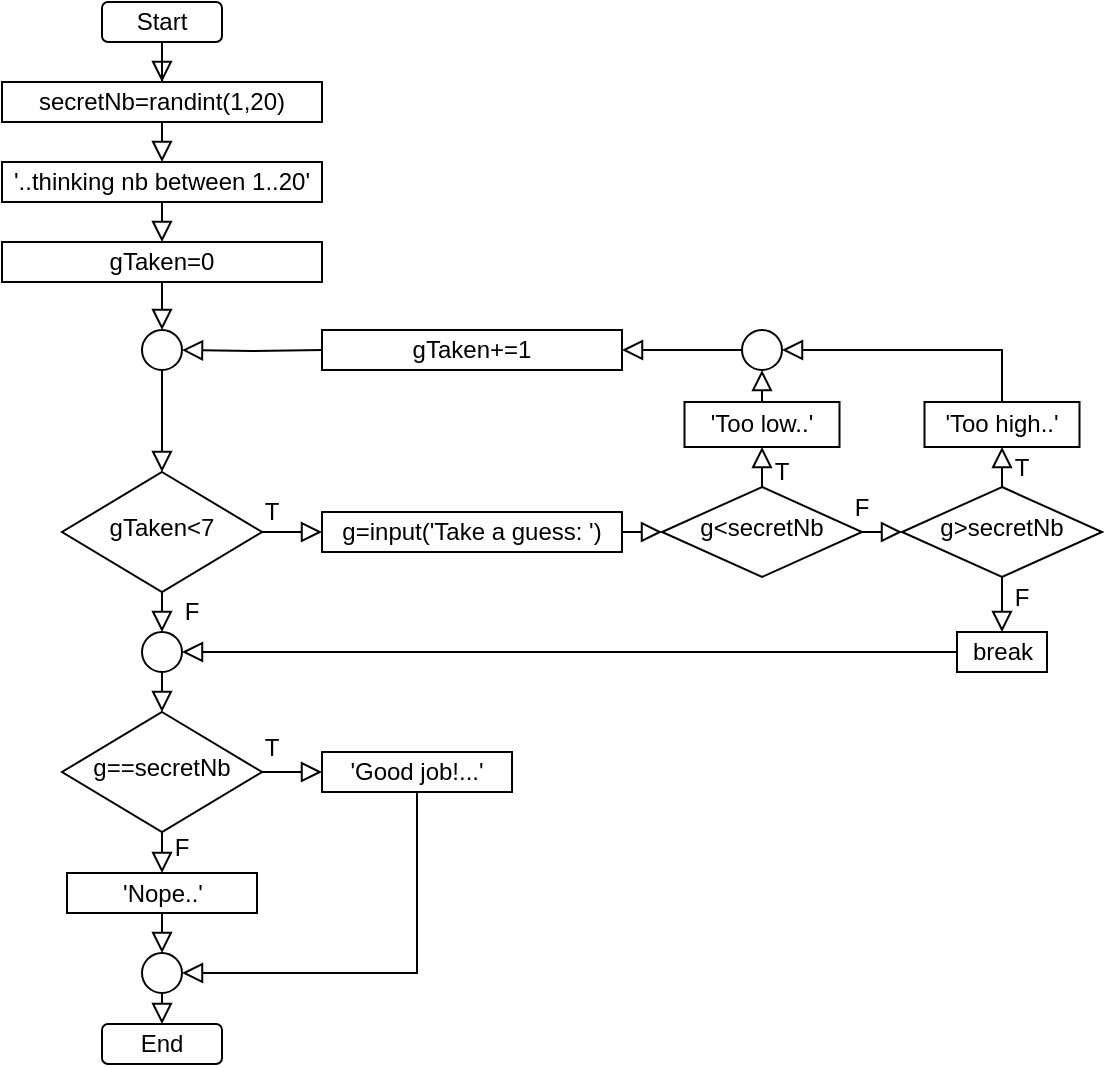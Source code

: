 <mxfile version="14.8.4" type="github">
  <diagram id="C5RBs43oDa-KdzZeNtuy" name="Page-1">
    <mxGraphModel dx="1278" dy="600" grid="1" gridSize="10" guides="1" tooltips="1" connect="1" arrows="1" fold="1" page="1" pageScale="1" pageWidth="827" pageHeight="1169" math="0" shadow="0">
      <root>
        <mxCell id="WIyWlLk6GJQsqaUBKTNV-0" />
        <mxCell id="WIyWlLk6GJQsqaUBKTNV-1" parent="WIyWlLk6GJQsqaUBKTNV-0" />
        <mxCell id="dquBDjCJUImRudF7uTo_-72" value="" style="group" vertex="1" connectable="0" parent="WIyWlLk6GJQsqaUBKTNV-1">
          <mxGeometry x="60" y="40" width="550" height="531" as="geometry" />
        </mxCell>
        <mxCell id="dquBDjCJUImRudF7uTo_-52" value="T" style="text;html=1;strokeColor=none;fillColor=none;align=center;verticalAlign=middle;whiteSpace=wrap;rounded=0;" vertex="1" parent="dquBDjCJUImRudF7uTo_-72">
          <mxGeometry x="370" y="225" width="40" height="20" as="geometry" />
        </mxCell>
        <mxCell id="dquBDjCJUImRudF7uTo_-55" value="T" style="text;html=1;strokeColor=none;fillColor=none;align=center;verticalAlign=middle;whiteSpace=wrap;rounded=0;" vertex="1" parent="dquBDjCJUImRudF7uTo_-72">
          <mxGeometry x="490" y="222.5" width="40" height="20" as="geometry" />
        </mxCell>
        <mxCell id="dquBDjCJUImRudF7uTo_-0" value="End" style="rounded=1;whiteSpace=wrap;html=1;fontSize=12;glass=0;strokeWidth=1;shadow=0;" vertex="1" parent="dquBDjCJUImRudF7uTo_-72">
          <mxGeometry x="50" y="511" width="60" height="20" as="geometry" />
        </mxCell>
        <mxCell id="WIyWlLk6GJQsqaUBKTNV-3" value="Start" style="rounded=1;whiteSpace=wrap;html=1;fontSize=12;glass=0;strokeWidth=1;shadow=0;" parent="dquBDjCJUImRudF7uTo_-72" vertex="1">
          <mxGeometry x="50" width="60" height="20" as="geometry" />
        </mxCell>
        <mxCell id="WIyWlLk6GJQsqaUBKTNV-6" value="gTaken&amp;lt;7" style="rhombus;whiteSpace=wrap;html=1;shadow=0;fontFamily=Helvetica;fontSize=12;align=center;strokeWidth=1;spacing=6;spacingTop=-4;" parent="dquBDjCJUImRudF7uTo_-72" vertex="1">
          <mxGeometry x="30" y="235" width="100" height="60" as="geometry" />
        </mxCell>
        <mxCell id="dquBDjCJUImRudF7uTo_-1" value="secretNb=randint(1,20)" style="rounded=0;whiteSpace=wrap;html=1;" vertex="1" parent="dquBDjCJUImRudF7uTo_-72">
          <mxGeometry y="40" width="160" height="20" as="geometry" />
        </mxCell>
        <mxCell id="WIyWlLk6GJQsqaUBKTNV-2" value="" style="rounded=0;html=1;jettySize=auto;orthogonalLoop=1;fontSize=11;endArrow=block;endFill=0;endSize=8;strokeWidth=1;shadow=0;labelBackgroundColor=none;edgeStyle=orthogonalEdgeStyle;entryX=0.5;entryY=0;entryDx=0;entryDy=0;" parent="dquBDjCJUImRudF7uTo_-72" source="WIyWlLk6GJQsqaUBKTNV-3" target="dquBDjCJUImRudF7uTo_-1" edge="1">
          <mxGeometry as="geometry">
            <mxPoint x="80" y="20" as="targetPoint" />
          </mxGeometry>
        </mxCell>
        <mxCell id="dquBDjCJUImRudF7uTo_-3" value="&#39;..thinking nb between 1..20&#39;" style="rounded=0;whiteSpace=wrap;html=1;" vertex="1" parent="dquBDjCJUImRudF7uTo_-72">
          <mxGeometry y="80" width="160" height="20" as="geometry" />
        </mxCell>
        <mxCell id="dquBDjCJUImRudF7uTo_-5" value="gTaken=0" style="rounded=0;whiteSpace=wrap;html=1;" vertex="1" parent="dquBDjCJUImRudF7uTo_-72">
          <mxGeometry y="120" width="160" height="20" as="geometry" />
        </mxCell>
        <mxCell id="dquBDjCJUImRudF7uTo_-7" value="g=input(&#39;Take a guess: &#39;)" style="rounded=0;whiteSpace=wrap;html=1;" vertex="1" parent="dquBDjCJUImRudF7uTo_-72">
          <mxGeometry x="160" y="255" width="150" height="20" as="geometry" />
        </mxCell>
        <mxCell id="dquBDjCJUImRudF7uTo_-10" value="g&amp;lt;secretNb" style="rhombus;whiteSpace=wrap;html=1;shadow=0;fontFamily=Helvetica;fontSize=12;align=center;strokeWidth=1;spacing=6;spacingTop=-4;" vertex="1" parent="dquBDjCJUImRudF7uTo_-72">
          <mxGeometry x="330" y="242.5" width="100" height="45" as="geometry" />
        </mxCell>
        <mxCell id="dquBDjCJUImRudF7uTo_-11" value="g&amp;gt;secretNb" style="rhombus;whiteSpace=wrap;html=1;shadow=0;fontFamily=Helvetica;fontSize=12;align=center;strokeWidth=1;spacing=6;spacingTop=-4;" vertex="1" parent="dquBDjCJUImRudF7uTo_-72">
          <mxGeometry x="450" y="242.5" width="100" height="45" as="geometry" />
        </mxCell>
        <mxCell id="dquBDjCJUImRudF7uTo_-12" value="break" style="rounded=0;whiteSpace=wrap;html=1;" vertex="1" parent="dquBDjCJUImRudF7uTo_-72">
          <mxGeometry x="477.5" y="315" width="45" height="20" as="geometry" />
        </mxCell>
        <mxCell id="dquBDjCJUImRudF7uTo_-14" value="" style="rounded=0;html=1;jettySize=auto;orthogonalLoop=1;fontSize=11;endArrow=block;endFill=0;endSize=8;strokeWidth=1;shadow=0;labelBackgroundColor=none;edgeStyle=orthogonalEdgeStyle;exitX=0.5;exitY=1;exitDx=0;exitDy=0;entryX=0.5;entryY=0;entryDx=0;entryDy=0;" edge="1" parent="dquBDjCJUImRudF7uTo_-72" source="dquBDjCJUImRudF7uTo_-1" target="dquBDjCJUImRudF7uTo_-3">
          <mxGeometry as="geometry">
            <mxPoint x="380" y="-30" as="sourcePoint" />
            <mxPoint x="370" y="60" as="targetPoint" />
            <Array as="points">
              <mxPoint x="80" y="60" />
              <mxPoint x="80" y="60" />
            </Array>
          </mxGeometry>
        </mxCell>
        <mxCell id="dquBDjCJUImRudF7uTo_-15" value="" style="rounded=0;html=1;jettySize=auto;orthogonalLoop=1;fontSize=11;endArrow=block;endFill=0;endSize=8;strokeWidth=1;shadow=0;labelBackgroundColor=none;edgeStyle=orthogonalEdgeStyle;exitX=0.5;exitY=1;exitDx=0;exitDy=0;entryX=0.5;entryY=0;entryDx=0;entryDy=0;" edge="1" parent="dquBDjCJUImRudF7uTo_-72" source="dquBDjCJUImRudF7uTo_-3" target="dquBDjCJUImRudF7uTo_-5">
          <mxGeometry as="geometry">
            <mxPoint x="380" y="-30" as="sourcePoint" />
            <mxPoint x="370" y="60" as="targetPoint" />
          </mxGeometry>
        </mxCell>
        <mxCell id="dquBDjCJUImRudF7uTo_-16" value="" style="rounded=0;html=1;jettySize=auto;orthogonalLoop=1;fontSize=11;endArrow=block;endFill=0;endSize=8;strokeWidth=1;shadow=0;labelBackgroundColor=none;edgeStyle=orthogonalEdgeStyle;exitX=0.5;exitY=1;exitDx=0;exitDy=0;" edge="1" parent="dquBDjCJUImRudF7uTo_-72" source="dquBDjCJUImRudF7uTo_-5">
          <mxGeometry as="geometry">
            <mxPoint x="380" y="-36" as="sourcePoint" />
            <mxPoint x="80" y="164" as="targetPoint" />
          </mxGeometry>
        </mxCell>
        <mxCell id="dquBDjCJUImRudF7uTo_-20" value="" style="rounded=0;html=1;jettySize=auto;orthogonalLoop=1;fontSize=11;endArrow=block;endFill=0;endSize=8;strokeWidth=1;shadow=0;labelBackgroundColor=none;edgeStyle=orthogonalEdgeStyle;exitX=1;exitY=0.5;exitDx=0;exitDy=0;" edge="1" parent="dquBDjCJUImRudF7uTo_-72" source="WIyWlLk6GJQsqaUBKTNV-6">
          <mxGeometry y="31" as="geometry">
            <mxPoint x="380" y="35" as="sourcePoint" />
            <mxPoint x="160" y="265" as="targetPoint" />
          </mxGeometry>
        </mxCell>
        <mxCell id="dquBDjCJUImRudF7uTo_-21" value="T" style="text;html=1;strokeColor=none;fillColor=none;align=center;verticalAlign=middle;whiteSpace=wrap;rounded=0;" vertex="1" parent="dquBDjCJUImRudF7uTo_-72">
          <mxGeometry x="115" y="245" width="40" height="20" as="geometry" />
        </mxCell>
        <mxCell id="dquBDjCJUImRudF7uTo_-22" value="F" style="text;html=1;strokeColor=none;fillColor=none;align=center;verticalAlign=middle;whiteSpace=wrap;rounded=0;" vertex="1" parent="dquBDjCJUImRudF7uTo_-72">
          <mxGeometry x="75" y="295" width="40" height="20" as="geometry" />
        </mxCell>
        <mxCell id="dquBDjCJUImRudF7uTo_-23" value="g==secretNb" style="rhombus;whiteSpace=wrap;html=1;shadow=0;fontFamily=Helvetica;fontSize=12;align=center;strokeWidth=1;spacing=6;spacingTop=-4;" vertex="1" parent="dquBDjCJUImRudF7uTo_-72">
          <mxGeometry x="30" y="355" width="100" height="60" as="geometry" />
        </mxCell>
        <mxCell id="dquBDjCJUImRudF7uTo_-24" value="" style="rounded=0;html=1;jettySize=auto;orthogonalLoop=1;fontSize=11;endArrow=block;endFill=0;endSize=8;strokeWidth=1;shadow=0;labelBackgroundColor=none;edgeStyle=orthogonalEdgeStyle;entryX=0.5;entryY=0;entryDx=0;entryDy=0;" edge="1" parent="dquBDjCJUImRudF7uTo_-72" target="dquBDjCJUImRudF7uTo_-41">
          <mxGeometry y="31" as="geometry">
            <mxPoint x="80" y="295" as="sourcePoint" />
            <mxPoint x="80" y="325" as="targetPoint" />
          </mxGeometry>
        </mxCell>
        <mxCell id="dquBDjCJUImRudF7uTo_-25" value="" style="ellipse;whiteSpace=wrap;html=1;aspect=fixed;" vertex="1" parent="dquBDjCJUImRudF7uTo_-72">
          <mxGeometry x="70" y="475.5" width="20" height="20" as="geometry" />
        </mxCell>
        <mxCell id="dquBDjCJUImRudF7uTo_-26" value="&#39;Nope..&#39;" style="rounded=0;whiteSpace=wrap;html=1;" vertex="1" parent="dquBDjCJUImRudF7uTo_-72">
          <mxGeometry x="32.5" y="435.5" width="95" height="20" as="geometry" />
        </mxCell>
        <mxCell id="dquBDjCJUImRudF7uTo_-27" value="&#39;Good job!...&#39;" style="rounded=0;whiteSpace=wrap;html=1;" vertex="1" parent="dquBDjCJUImRudF7uTo_-72">
          <mxGeometry x="160" y="375" width="95" height="20" as="geometry" />
        </mxCell>
        <mxCell id="dquBDjCJUImRudF7uTo_-30" value="" style="rounded=0;html=1;jettySize=auto;orthogonalLoop=1;fontSize=11;endArrow=block;endFill=0;endSize=8;strokeWidth=1;shadow=0;labelBackgroundColor=none;edgeStyle=orthogonalEdgeStyle;exitX=0.5;exitY=1;exitDx=0;exitDy=0;entryX=0.5;entryY=0;entryDx=0;entryDy=0;" edge="1" parent="dquBDjCJUImRudF7uTo_-72" source="dquBDjCJUImRudF7uTo_-23" target="dquBDjCJUImRudF7uTo_-26">
          <mxGeometry y="31" as="geometry">
            <mxPoint x="380" y="62.5" as="sourcePoint" />
            <mxPoint x="80" y="435.5" as="targetPoint" />
          </mxGeometry>
        </mxCell>
        <mxCell id="dquBDjCJUImRudF7uTo_-32" value="" style="rounded=0;html=1;jettySize=auto;orthogonalLoop=1;fontSize=11;endArrow=block;endFill=0;endSize=8;strokeWidth=1;shadow=0;labelBackgroundColor=none;edgeStyle=orthogonalEdgeStyle;exitX=0.5;exitY=1;exitDx=0;exitDy=0;" edge="1" parent="dquBDjCJUImRudF7uTo_-72" source="dquBDjCJUImRudF7uTo_-26">
          <mxGeometry y="31" as="geometry">
            <mxPoint x="380" y="55.5" as="sourcePoint" />
            <mxPoint x="80" y="475.5" as="targetPoint" />
          </mxGeometry>
        </mxCell>
        <mxCell id="dquBDjCJUImRudF7uTo_-35" value="" style="rounded=0;html=1;jettySize=auto;orthogonalLoop=1;fontSize=11;endArrow=block;endFill=0;endSize=8;strokeWidth=1;shadow=0;labelBackgroundColor=none;edgeStyle=orthogonalEdgeStyle;entryX=0.5;entryY=0;entryDx=0;entryDy=0;exitX=0.5;exitY=1;exitDx=0;exitDy=0;" edge="1" parent="dquBDjCJUImRudF7uTo_-72" source="dquBDjCJUImRudF7uTo_-25" target="dquBDjCJUImRudF7uTo_-0">
          <mxGeometry y="31" as="geometry">
            <mxPoint x="380" y="55.5" as="sourcePoint" />
            <mxPoint x="370" y="145.5" as="targetPoint" />
          </mxGeometry>
        </mxCell>
        <mxCell id="dquBDjCJUImRudF7uTo_-36" value="" style="rounded=0;html=1;jettySize=auto;orthogonalLoop=1;fontSize=11;endArrow=block;endFill=0;endSize=8;strokeWidth=1;shadow=0;labelBackgroundColor=none;edgeStyle=orthogonalEdgeStyle;exitX=1;exitY=0.5;exitDx=0;exitDy=0;" edge="1" parent="dquBDjCJUImRudF7uTo_-72" source="dquBDjCJUImRudF7uTo_-23">
          <mxGeometry y="31" as="geometry">
            <mxPoint x="380" y="62.5" as="sourcePoint" />
            <mxPoint x="160" y="385.5" as="targetPoint" />
          </mxGeometry>
        </mxCell>
        <mxCell id="dquBDjCJUImRudF7uTo_-37" value="" style="rounded=0;html=1;jettySize=auto;orthogonalLoop=1;fontSize=11;endArrow=block;endFill=0;endSize=8;strokeWidth=1;shadow=0;labelBackgroundColor=none;edgeStyle=orthogonalEdgeStyle;exitX=0.5;exitY=1;exitDx=0;exitDy=0;entryX=1;entryY=0.5;entryDx=0;entryDy=0;" edge="1" parent="dquBDjCJUImRudF7uTo_-72" source="dquBDjCJUImRudF7uTo_-27" target="dquBDjCJUImRudF7uTo_-25">
          <mxGeometry y="31" as="geometry">
            <mxPoint x="380" y="62.5" as="sourcePoint" />
            <mxPoint x="370" y="152.5" as="targetPoint" />
          </mxGeometry>
        </mxCell>
        <mxCell id="dquBDjCJUImRudF7uTo_-38" value="F" style="text;html=1;strokeColor=none;fillColor=none;align=center;verticalAlign=middle;whiteSpace=wrap;rounded=0;" vertex="1" parent="dquBDjCJUImRudF7uTo_-72">
          <mxGeometry x="70" y="412.5" width="40" height="20" as="geometry" />
        </mxCell>
        <mxCell id="dquBDjCJUImRudF7uTo_-39" value="T" style="text;html=1;strokeColor=none;fillColor=none;align=center;verticalAlign=middle;whiteSpace=wrap;rounded=0;" vertex="1" parent="dquBDjCJUImRudF7uTo_-72">
          <mxGeometry x="115" y="362.5" width="40" height="20" as="geometry" />
        </mxCell>
        <mxCell id="dquBDjCJUImRudF7uTo_-40" value="" style="ellipse;whiteSpace=wrap;html=1;aspect=fixed;" vertex="1" parent="dquBDjCJUImRudF7uTo_-72">
          <mxGeometry x="70" y="164" width="20" height="20" as="geometry" />
        </mxCell>
        <mxCell id="dquBDjCJUImRudF7uTo_-41" value="" style="ellipse;whiteSpace=wrap;html=1;aspect=fixed;" vertex="1" parent="dquBDjCJUImRudF7uTo_-72">
          <mxGeometry x="70" y="315" width="20" height="20" as="geometry" />
        </mxCell>
        <mxCell id="dquBDjCJUImRudF7uTo_-42" value="" style="rounded=0;html=1;jettySize=auto;orthogonalLoop=1;fontSize=11;endArrow=block;endFill=0;endSize=8;strokeWidth=1;shadow=0;labelBackgroundColor=none;edgeStyle=orthogonalEdgeStyle;exitX=0.5;exitY=1;exitDx=0;exitDy=0;entryX=0.5;entryY=0;entryDx=0;entryDy=0;" edge="1" parent="dquBDjCJUImRudF7uTo_-72" source="dquBDjCJUImRudF7uTo_-41" target="dquBDjCJUImRudF7uTo_-23">
          <mxGeometry y="31" as="geometry">
            <mxPoint x="90" y="295" as="sourcePoint" />
            <mxPoint x="90" y="325" as="targetPoint" />
          </mxGeometry>
        </mxCell>
        <mxCell id="dquBDjCJUImRudF7uTo_-43" value="" style="ellipse;whiteSpace=wrap;html=1;aspect=fixed;" vertex="1" parent="dquBDjCJUImRudF7uTo_-72">
          <mxGeometry x="370" y="164" width="20" height="20" as="geometry" />
        </mxCell>
        <mxCell id="dquBDjCJUImRudF7uTo_-45" value="" style="rounded=0;html=1;jettySize=auto;orthogonalLoop=1;fontSize=11;endArrow=block;endFill=0;endSize=8;strokeWidth=1;shadow=0;labelBackgroundColor=none;edgeStyle=orthogonalEdgeStyle;exitX=1;exitY=0.5;exitDx=0;exitDy=0;" edge="1" parent="dquBDjCJUImRudF7uTo_-72" source="dquBDjCJUImRudF7uTo_-7">
          <mxGeometry y="31" as="geometry">
            <mxPoint x="380" y="-15" as="sourcePoint" />
            <mxPoint x="330" y="265" as="targetPoint" />
          </mxGeometry>
        </mxCell>
        <mxCell id="dquBDjCJUImRudF7uTo_-46" value="" style="rounded=0;html=1;jettySize=auto;orthogonalLoop=1;fontSize=11;endArrow=block;endFill=0;endSize=8;strokeWidth=1;shadow=0;labelBackgroundColor=none;edgeStyle=orthogonalEdgeStyle;exitX=1;exitY=0.5;exitDx=0;exitDy=0;" edge="1" parent="dquBDjCJUImRudF7uTo_-72" source="dquBDjCJUImRudF7uTo_-10">
          <mxGeometry y="31" as="geometry">
            <mxPoint x="380" y="-15" as="sourcePoint" />
            <mxPoint x="450" y="265" as="targetPoint" />
          </mxGeometry>
        </mxCell>
        <mxCell id="dquBDjCJUImRudF7uTo_-47" value="F" style="text;html=1;strokeColor=none;fillColor=none;align=center;verticalAlign=middle;whiteSpace=wrap;rounded=0;" vertex="1" parent="dquBDjCJUImRudF7uTo_-72">
          <mxGeometry x="410" y="242.5" width="40" height="20" as="geometry" />
        </mxCell>
        <mxCell id="dquBDjCJUImRudF7uTo_-49" value="F" style="text;html=1;strokeColor=none;fillColor=none;align=center;verticalAlign=middle;whiteSpace=wrap;rounded=0;" vertex="1" parent="dquBDjCJUImRudF7uTo_-72">
          <mxGeometry x="490" y="287.5" width="40" height="20" as="geometry" />
        </mxCell>
        <mxCell id="dquBDjCJUImRudF7uTo_-51" value="" style="rounded=0;html=1;jettySize=auto;orthogonalLoop=1;fontSize=11;endArrow=block;endFill=0;endSize=8;strokeWidth=1;shadow=0;labelBackgroundColor=none;edgeStyle=orthogonalEdgeStyle;exitX=0.5;exitY=0;exitDx=0;exitDy=0;entryX=0.5;entryY=1;entryDx=0;entryDy=0;" edge="1" parent="dquBDjCJUImRudF7uTo_-72" source="dquBDjCJUImRudF7uTo_-10" target="dquBDjCJUImRudF7uTo_-63">
          <mxGeometry as="geometry">
            <mxPoint x="380" y="-46" as="sourcePoint" />
            <mxPoint x="380" y="220" as="targetPoint" />
          </mxGeometry>
        </mxCell>
        <mxCell id="dquBDjCJUImRudF7uTo_-53" value="" style="rounded=0;html=1;jettySize=auto;orthogonalLoop=1;fontSize=11;endArrow=block;endFill=0;endSize=8;strokeWidth=1;shadow=0;labelBackgroundColor=none;edgeStyle=orthogonalEdgeStyle;exitX=0.5;exitY=1;exitDx=0;exitDy=0;" edge="1" parent="dquBDjCJUImRudF7uTo_-72" source="dquBDjCJUImRudF7uTo_-11">
          <mxGeometry y="31" as="geometry">
            <mxPoint x="380" y="-15" as="sourcePoint" />
            <mxPoint x="500" y="315" as="targetPoint" />
          </mxGeometry>
        </mxCell>
        <mxCell id="dquBDjCJUImRudF7uTo_-54" value="" style="rounded=0;html=1;jettySize=auto;orthogonalLoop=1;fontSize=11;endArrow=block;endFill=0;endSize=8;strokeWidth=1;shadow=0;labelBackgroundColor=none;edgeStyle=orthogonalEdgeStyle;exitX=0;exitY=0.25;exitDx=0;exitDy=0;entryX=1;entryY=0.5;entryDx=0;entryDy=0;" edge="1" parent="dquBDjCJUImRudF7uTo_-72" source="dquBDjCJUImRudF7uTo_-12" target="dquBDjCJUImRudF7uTo_-41">
          <mxGeometry y="31" as="geometry">
            <mxPoint x="380" y="-25" as="sourcePoint" />
            <mxPoint x="370" y="65" as="targetPoint" />
            <Array as="points">
              <mxPoint x="478" y="325" />
            </Array>
          </mxGeometry>
        </mxCell>
        <mxCell id="dquBDjCJUImRudF7uTo_-19" value="" style="rounded=0;html=1;jettySize=auto;orthogonalLoop=1;fontSize=11;endArrow=block;endFill=0;endSize=8;strokeWidth=1;shadow=0;labelBackgroundColor=none;edgeStyle=orthogonalEdgeStyle;exitX=0;exitY=0.5;exitDx=0;exitDy=0;entryX=1;entryY=0.5;entryDx=0;entryDy=0;" edge="1" parent="dquBDjCJUImRudF7uTo_-72" source="dquBDjCJUImRudF7uTo_-43" target="dquBDjCJUImRudF7uTo_-59">
          <mxGeometry as="geometry">
            <mxPoint x="370" y="-56" as="sourcePoint" />
            <mxPoint x="320" y="174" as="targetPoint" />
          </mxGeometry>
        </mxCell>
        <mxCell id="dquBDjCJUImRudF7uTo_-56" value="" style="rounded=0;html=1;jettySize=auto;orthogonalLoop=1;fontSize=11;endArrow=block;endFill=0;endSize=8;strokeWidth=1;shadow=0;labelBackgroundColor=none;edgeStyle=orthogonalEdgeStyle;exitX=0.5;exitY=1;exitDx=0;exitDy=0;entryX=0.5;entryY=0;entryDx=0;entryDy=0;" edge="1" parent="dquBDjCJUImRudF7uTo_-72" source="dquBDjCJUImRudF7uTo_-40" target="WIyWlLk6GJQsqaUBKTNV-6">
          <mxGeometry as="geometry">
            <mxPoint x="90" y="144" as="sourcePoint" />
            <mxPoint x="90" y="174" as="targetPoint" />
          </mxGeometry>
        </mxCell>
        <mxCell id="dquBDjCJUImRudF7uTo_-59" value="gTaken+=1" style="rounded=0;whiteSpace=wrap;html=1;" vertex="1" parent="dquBDjCJUImRudF7uTo_-72">
          <mxGeometry x="160" y="164" width="150" height="20" as="geometry" />
        </mxCell>
        <mxCell id="dquBDjCJUImRudF7uTo_-61" value="" style="rounded=0;html=1;jettySize=auto;orthogonalLoop=1;fontSize=11;endArrow=block;endFill=0;endSize=8;strokeWidth=1;shadow=0;labelBackgroundColor=none;edgeStyle=orthogonalEdgeStyle;entryX=1;entryY=0.5;entryDx=0;entryDy=0;" edge="1" parent="dquBDjCJUImRudF7uTo_-72" target="dquBDjCJUImRudF7uTo_-40">
          <mxGeometry x="10" y="10" as="geometry">
            <mxPoint x="160" y="174" as="sourcePoint" />
            <mxPoint x="320" y="184" as="targetPoint" />
          </mxGeometry>
        </mxCell>
        <mxCell id="dquBDjCJUImRudF7uTo_-63" value="&#39;Too low..&#39;" style="rounded=0;whiteSpace=wrap;html=1;" vertex="1" parent="dquBDjCJUImRudF7uTo_-72">
          <mxGeometry x="341.25" y="200" width="77.5" height="22.5" as="geometry" />
        </mxCell>
        <mxCell id="dquBDjCJUImRudF7uTo_-64" value="&#39;Too high..&#39;" style="rounded=0;whiteSpace=wrap;html=1;" vertex="1" parent="dquBDjCJUImRudF7uTo_-72">
          <mxGeometry x="461.25" y="200" width="77.5" height="22.5" as="geometry" />
        </mxCell>
        <mxCell id="dquBDjCJUImRudF7uTo_-67" value="" style="rounded=0;html=1;jettySize=auto;orthogonalLoop=1;fontSize=11;endArrow=block;endFill=0;endSize=8;strokeWidth=1;shadow=0;labelBackgroundColor=none;edgeStyle=orthogonalEdgeStyle;entryX=0.5;entryY=1;entryDx=0;entryDy=0;exitX=0.75;exitY=0;exitDx=0;exitDy=0;" edge="1" parent="dquBDjCJUImRudF7uTo_-72" source="dquBDjCJUImRudF7uTo_-63" target="dquBDjCJUImRudF7uTo_-43">
          <mxGeometry x="20" y="20" as="geometry">
            <mxPoint x="380" y="200" as="sourcePoint" />
            <mxPoint x="100" y="184" as="targetPoint" />
          </mxGeometry>
        </mxCell>
        <mxCell id="dquBDjCJUImRudF7uTo_-68" value="" style="rounded=0;html=1;jettySize=auto;orthogonalLoop=1;fontSize=11;endArrow=block;endFill=0;endSize=8;strokeWidth=1;shadow=0;labelBackgroundColor=none;edgeStyle=orthogonalEdgeStyle;exitX=0.5;exitY=0;exitDx=0;exitDy=0;entryX=1;entryY=0.5;entryDx=0;entryDy=0;" edge="1" parent="dquBDjCJUImRudF7uTo_-72" source="dquBDjCJUImRudF7uTo_-64" target="dquBDjCJUImRudF7uTo_-43">
          <mxGeometry x="10" y="10" as="geometry">
            <mxPoint x="380.0" y="184" as="sourcePoint" />
            <mxPoint x="320" y="184" as="targetPoint" />
          </mxGeometry>
        </mxCell>
        <mxCell id="dquBDjCJUImRudF7uTo_-70" value="" style="rounded=0;html=1;jettySize=auto;orthogonalLoop=1;fontSize=11;endArrow=block;endFill=0;endSize=8;strokeWidth=1;shadow=0;labelBackgroundColor=none;edgeStyle=orthogonalEdgeStyle;exitX=0.25;exitY=1;exitDx=0;exitDy=0;entryX=0.25;entryY=0;entryDx=0;entryDy=0;" edge="1" parent="dquBDjCJUImRudF7uTo_-72" source="dquBDjCJUImRudF7uTo_-55" target="dquBDjCJUImRudF7uTo_-55">
          <mxGeometry x="10" y="10" as="geometry">
            <mxPoint x="390" y="252.5" as="sourcePoint" />
            <mxPoint x="390" y="232.5" as="targetPoint" />
          </mxGeometry>
        </mxCell>
      </root>
    </mxGraphModel>
  </diagram>
</mxfile>
